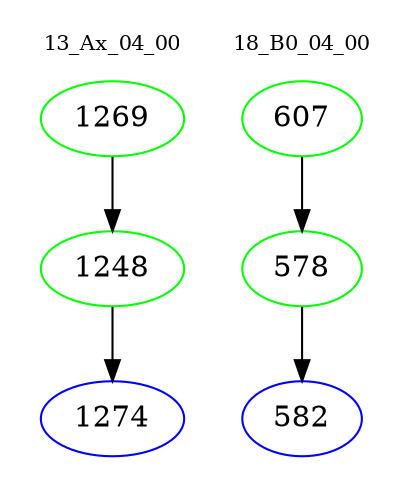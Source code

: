 digraph{
subgraph cluster_0 {
color = white
label = "13_Ax_04_00";
fontsize=10;
T0_1269 [label="1269", color="green"]
T0_1269 -> T0_1248 [color="black"]
T0_1248 [label="1248", color="green"]
T0_1248 -> T0_1274 [color="black"]
T0_1274 [label="1274", color="blue"]
}
subgraph cluster_1 {
color = white
label = "18_B0_04_00";
fontsize=10;
T1_607 [label="607", color="green"]
T1_607 -> T1_578 [color="black"]
T1_578 [label="578", color="green"]
T1_578 -> T1_582 [color="black"]
T1_582 [label="582", color="blue"]
}
}
